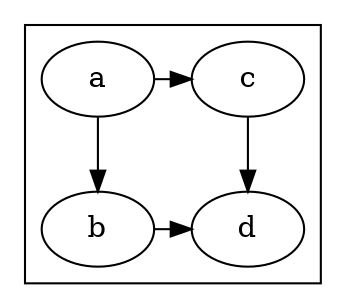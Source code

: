 digraph constraint_demo {
    subgraph cluster_alphabet {
        c -> d;
        a -> b;
        b -> d [constraint = false]; //the edge is not used in ranking the nodes
        a -> c [constraint = false]; //the edge is not used in ranking the nodes
    }
}